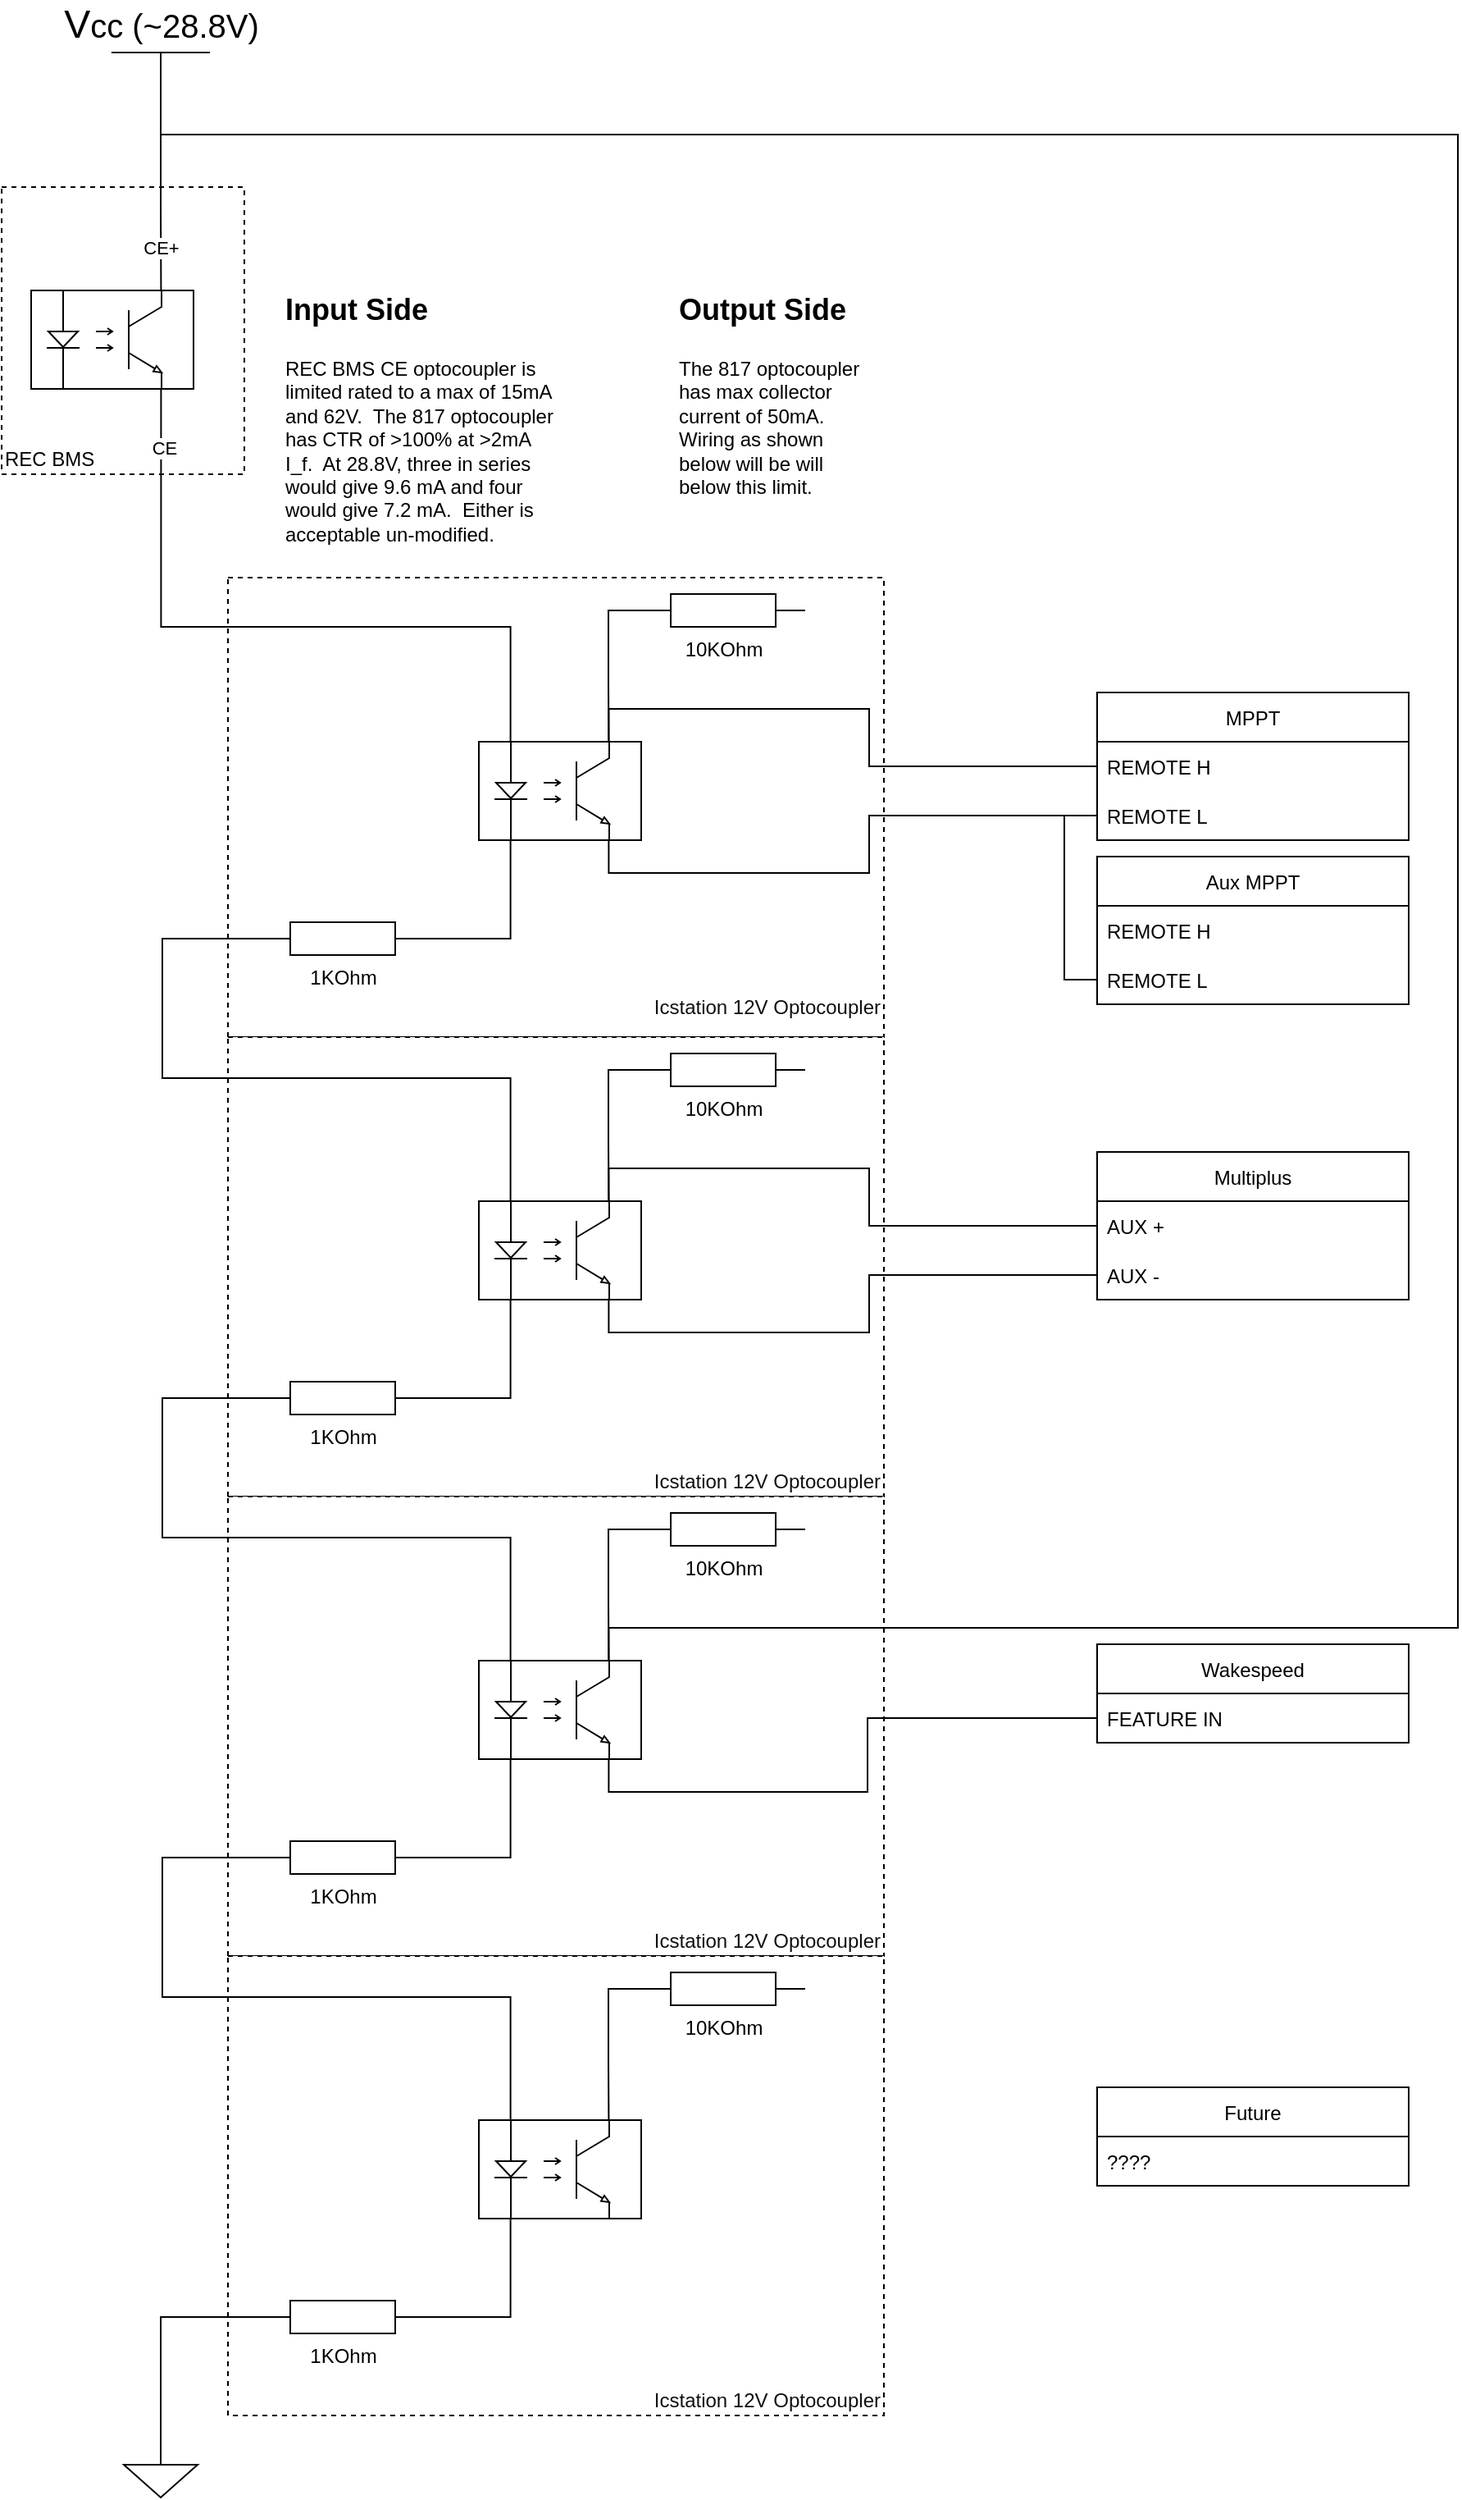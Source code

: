 <mxfile pages="2">
    <diagram name="Page-1" id="7e0a89b8-554c-2b80-1dc8-d5c74ca68de4">
        <mxGraphModel dx="511" dy="594" grid="1" gridSize="10" guides="1" tooltips="1" connect="1" arrows="1" fold="1" page="1" pageScale="1" pageWidth="1100" pageHeight="850" background="none" math="0" shadow="0">
            <root>
                <mxCell id="0"/>
                <mxCell id="1" parent="0"/>
                <mxCell id="BsbLC-XJVURWqmNlItD3-97" value="REC BMS" style="rounded=0;whiteSpace=wrap;html=1;dashed=1;align=left;verticalAlign=bottom;" parent="1" vertex="1">
                    <mxGeometry x="32" y="202" width="148" height="175" as="geometry"/>
                </mxCell>
                <mxCell id="BsbLC-XJVURWqmNlItD3-62" value="" style="group" parent="1" vertex="1" connectable="0">
                    <mxGeometry x="170" y="440" width="400" height="280" as="geometry"/>
                </mxCell>
                <mxCell id="BsbLC-XJVURWqmNlItD3-60" value="&lt;p style=&quot;box-sizing: border-box ; padding: 0px ; margin: 0px ; font-weight: 400 ; color: rgb(15 , 17 , 17) ; font-family: &amp;#34;amazon ember&amp;#34; , &amp;#34;arial&amp;#34; , sans-serif ; background-color: rgb(255 , 255 , 255) ; line-height: 32px&quot;&gt;&lt;span id=&quot;productTitle&quot; class=&quot;a-size-large product-title-word-break&quot; style=&quot;box-sizing: border-box ; word-break: break-word ; line-height: 32px&quot;&gt;&lt;font style=&quot;font-size: 12px&quot;&gt;Icstation 12V Optocoupler&lt;/font&gt;&lt;/span&gt;&lt;/p&gt;" style="rounded=0;whiteSpace=wrap;html=1;dashed=1;align=right;verticalAlign=bottom;" parent="BsbLC-XJVURWqmNlItD3-62" vertex="1">
                    <mxGeometry width="400" height="280" as="geometry"/>
                </mxCell>
                <mxCell id="BsbLC-XJVURWqmNlItD3-2" value="" style="verticalLabelPosition=bottom;shadow=0;dashed=0;align=center;html=1;verticalAlign=top;shape=mxgraph.electrical.opto_electronics.opto-coupler;" parent="BsbLC-XJVURWqmNlItD3-62" vertex="1">
                    <mxGeometry x="153" y="100" width="99" height="60" as="geometry"/>
                </mxCell>
                <mxCell id="BsbLC-XJVURWqmNlItD3-15" value="1KOhm" style="pointerEvents=1;verticalLabelPosition=bottom;shadow=0;dashed=0;align=center;html=1;verticalAlign=top;shape=mxgraph.electrical.resistors.resistor_1;rotation=0;" parent="BsbLC-XJVURWqmNlItD3-62" vertex="1">
                    <mxGeometry x="20" y="210" width="100" height="20" as="geometry"/>
                </mxCell>
                <mxCell id="BsbLC-XJVURWqmNlItD3-33" style="edgeStyle=orthogonalEdgeStyle;rounded=0;orthogonalLoop=1;jettySize=auto;html=1;exitX=0.195;exitY=1;exitDx=0;exitDy=0;exitPerimeter=0;entryX=1;entryY=0.5;entryDx=0;entryDy=0;entryPerimeter=0;endArrow=none;endFill=0;" parent="BsbLC-XJVURWqmNlItD3-62" source="BsbLC-XJVURWqmNlItD3-2" target="BsbLC-XJVURWqmNlItD3-15" edge="1">
                    <mxGeometry relative="1" as="geometry"/>
                </mxCell>
                <mxCell id="BsbLC-XJVURWqmNlItD3-58" style="edgeStyle=orthogonalEdgeStyle;rounded=0;orthogonalLoop=1;jettySize=auto;html=1;exitX=0;exitY=0.5;exitDx=0;exitDy=0;exitPerimeter=0;entryX=0.8;entryY=0;entryDx=0;entryDy=0;entryPerimeter=0;endArrow=none;endFill=0;" parent="BsbLC-XJVURWqmNlItD3-62" source="BsbLC-XJVURWqmNlItD3-57" target="BsbLC-XJVURWqmNlItD3-2" edge="1">
                    <mxGeometry relative="1" as="geometry"/>
                </mxCell>
                <mxCell id="BsbLC-XJVURWqmNlItD3-57" value="10KOhm" style="pointerEvents=1;verticalLabelPosition=bottom;shadow=0;dashed=0;align=center;html=1;verticalAlign=top;shape=mxgraph.electrical.resistors.resistor_1;rotation=0;" parent="BsbLC-XJVURWqmNlItD3-62" vertex="1">
                    <mxGeometry x="252" y="10" width="100" height="20" as="geometry"/>
                </mxCell>
                <mxCell id="BsbLC-XJVURWqmNlItD3-1" value="" style="verticalLabelPosition=bottom;shadow=0;dashed=0;align=center;html=1;verticalAlign=top;shape=mxgraph.electrical.opto_electronics.opto-coupler;" parent="1" vertex="1">
                    <mxGeometry x="50" y="265" width="99" height="60" as="geometry"/>
                </mxCell>
                <mxCell id="BsbLC-XJVURWqmNlItD3-28" style="edgeStyle=orthogonalEdgeStyle;rounded=0;orthogonalLoop=1;jettySize=auto;html=1;exitX=0.8;exitY=1;exitDx=0;exitDy=0;exitPerimeter=0;entryX=0.195;entryY=0;entryDx=0;entryDy=0;entryPerimeter=0;endArrow=none;endFill=0;" parent="1" source="BsbLC-XJVURWqmNlItD3-1" target="BsbLC-XJVURWqmNlItD3-2" edge="1">
                    <mxGeometry relative="1" as="geometry">
                        <Array as="points">
                            <mxPoint x="129" y="470"/>
                            <mxPoint x="342" y="470"/>
                        </Array>
                    </mxGeometry>
                </mxCell>
                <mxCell id="BsbLC-XJVURWqmNlItD3-89" value="CE" style="edgeLabel;html=1;align=center;verticalAlign=middle;resizable=0;points=[];" parent="BsbLC-XJVURWqmNlItD3-28" vertex="1" connectable="0">
                    <mxGeometry x="-0.833" y="2" relative="1" as="geometry">
                        <mxPoint as="offset"/>
                    </mxGeometry>
                </mxCell>
                <mxCell id="BsbLC-XJVURWqmNlItD3-47" style="edgeStyle=orthogonalEdgeStyle;rounded=0;orthogonalLoop=1;jettySize=auto;html=1;exitX=0.8;exitY=1;exitDx=0;exitDy=0;exitPerimeter=0;entryX=0;entryY=0.5;entryDx=0;entryDy=0;endArrow=none;endFill=0;" parent="1" source="BsbLC-XJVURWqmNlItD3-2" target="BsbLC-XJVURWqmNlItD3-8" edge="1">
                    <mxGeometry relative="1" as="geometry"/>
                </mxCell>
                <mxCell id="BsbLC-XJVURWqmNlItD3-6" value="MPPT" style="swimlane;fontStyle=0;childLayout=stackLayout;horizontal=1;startSize=30;horizontalStack=0;resizeParent=1;resizeParentMax=0;resizeLast=0;collapsible=1;marginBottom=0;" parent="1" vertex="1">
                    <mxGeometry x="700" y="510" width="190" height="90" as="geometry">
                        <mxRectangle x="580" y="260" width="50" height="30" as="alternateBounds"/>
                    </mxGeometry>
                </mxCell>
                <mxCell id="BsbLC-XJVURWqmNlItD3-7" value="REMOTE H" style="text;strokeColor=none;fillColor=none;align=left;verticalAlign=middle;spacingLeft=4;spacingRight=4;overflow=hidden;points=[[0,0.5],[1,0.5]];portConstraint=eastwest;rotatable=0;" parent="BsbLC-XJVURWqmNlItD3-6" vertex="1">
                    <mxGeometry y="30" width="190" height="30" as="geometry"/>
                </mxCell>
                <mxCell id="BsbLC-XJVURWqmNlItD3-8" value="REMOTE L" style="text;strokeColor=none;fillColor=none;align=left;verticalAlign=middle;spacingLeft=4;spacingRight=4;overflow=hidden;points=[[0,0.5],[1,0.5]];portConstraint=eastwest;rotatable=0;" parent="BsbLC-XJVURWqmNlItD3-6" vertex="1">
                    <mxGeometry y="60" width="190" height="30" as="geometry"/>
                </mxCell>
                <mxCell id="BsbLC-XJVURWqmNlItD3-56" style="edgeStyle=orthogonalEdgeStyle;rounded=0;orthogonalLoop=1;jettySize=auto;html=1;exitX=0.5;exitY=0;exitDx=0;exitDy=0;exitPerimeter=0;entryX=0.8;entryY=0;entryDx=0;entryDy=0;entryPerimeter=0;endArrow=none;endFill=0;" parent="1" source="BsbLC-XJVURWqmNlItD3-12" target="BsbLC-XJVURWqmNlItD3-1" edge="1">
                    <mxGeometry relative="1" as="geometry"/>
                </mxCell>
                <mxCell id="BsbLC-XJVURWqmNlItD3-88" value="CE+" style="edgeLabel;html=1;align=center;verticalAlign=middle;resizable=0;points=[];" parent="BsbLC-XJVURWqmNlItD3-56" vertex="1" connectable="0">
                    <mxGeometry x="0.494" relative="1" as="geometry">
                        <mxPoint as="offset"/>
                    </mxGeometry>
                </mxCell>
                <mxCell id="BsbLC-XJVURWqmNlItD3-12" value="V&lt;span style=&quot;font-size: 20px&quot;&gt;cc (~28.8V)&lt;/span&gt;" style="verticalLabelPosition=top;verticalAlign=bottom;shape=mxgraph.electrical.signal_sources.vdd;shadow=0;dashed=0;align=center;strokeWidth=1;fontSize=24;html=1;flipV=1;" parent="1" vertex="1">
                    <mxGeometry x="99" y="120" width="60" height="40" as="geometry"/>
                </mxCell>
                <mxCell id="BsbLC-XJVURWqmNlItD3-46" style="edgeStyle=orthogonalEdgeStyle;rounded=0;orthogonalLoop=1;jettySize=auto;html=1;exitX=0;exitY=0.5;exitDx=0;exitDy=0;entryX=0.8;entryY=0;entryDx=0;entryDy=0;entryPerimeter=0;endArrow=none;endFill=0;" parent="1" source="BsbLC-XJVURWqmNlItD3-7" target="BsbLC-XJVURWqmNlItD3-2" edge="1">
                    <mxGeometry relative="1" as="geometry"/>
                </mxCell>
                <mxCell id="BsbLC-XJVURWqmNlItD3-48" value="Multiplus" style="swimlane;fontStyle=0;childLayout=stackLayout;horizontal=1;startSize=30;horizontalStack=0;resizeParent=1;resizeParentMax=0;resizeLast=0;collapsible=1;marginBottom=0;" parent="1" vertex="1">
                    <mxGeometry x="700" y="790" width="190" height="90" as="geometry">
                        <mxRectangle x="580" y="260" width="50" height="30" as="alternateBounds"/>
                    </mxGeometry>
                </mxCell>
                <mxCell id="BsbLC-XJVURWqmNlItD3-49" value="AUX +" style="text;strokeColor=none;fillColor=none;align=left;verticalAlign=middle;spacingLeft=4;spacingRight=4;overflow=hidden;points=[[0,0.5],[1,0.5]];portConstraint=eastwest;rotatable=0;" parent="BsbLC-XJVURWqmNlItD3-48" vertex="1">
                    <mxGeometry y="30" width="190" height="30" as="geometry"/>
                </mxCell>
                <mxCell id="BsbLC-XJVURWqmNlItD3-50" value="AUX -" style="text;strokeColor=none;fillColor=none;align=left;verticalAlign=middle;spacingLeft=4;spacingRight=4;overflow=hidden;points=[[0,0.5],[1,0.5]];portConstraint=eastwest;rotatable=0;" parent="BsbLC-XJVURWqmNlItD3-48" vertex="1">
                    <mxGeometry y="60" width="190" height="30" as="geometry"/>
                </mxCell>
                <mxCell id="BsbLC-XJVURWqmNlItD3-53" value="Wakespeed" style="swimlane;fontStyle=0;childLayout=stackLayout;horizontal=1;startSize=30;horizontalStack=0;resizeParent=1;resizeParentMax=0;resizeLast=0;collapsible=1;marginBottom=0;" parent="1" vertex="1">
                    <mxGeometry x="700" y="1090" width="190" height="60" as="geometry">
                        <mxRectangle x="580" y="260" width="50" height="30" as="alternateBounds"/>
                    </mxGeometry>
                </mxCell>
                <mxCell id="BsbLC-XJVURWqmNlItD3-54" value="FEATURE IN" style="text;strokeColor=none;fillColor=none;align=left;verticalAlign=middle;spacingLeft=4;spacingRight=4;overflow=hidden;points=[[0,0.5],[1,0.5]];portConstraint=eastwest;rotatable=0;" parent="BsbLC-XJVURWqmNlItD3-53" vertex="1">
                    <mxGeometry y="30" width="190" height="30" as="geometry"/>
                </mxCell>
                <mxCell id="BsbLC-XJVURWqmNlItD3-63" value="" style="group" parent="1" vertex="1" connectable="0">
                    <mxGeometry x="170" y="720" width="400" height="280" as="geometry"/>
                </mxCell>
                <mxCell id="BsbLC-XJVURWqmNlItD3-64" value="&lt;span style=&quot;color: rgb(15 , 17 , 17) ; font-family: &amp;#34;amazon ember&amp;#34; , &amp;#34;arial&amp;#34; , sans-serif ; background-color: rgb(255 , 255 , 255)&quot;&gt;Icstation 12V Optocoupler&lt;/span&gt;" style="rounded=0;whiteSpace=wrap;html=1;dashed=1;align=right;verticalAlign=bottom;" parent="BsbLC-XJVURWqmNlItD3-63" vertex="1">
                    <mxGeometry width="400" height="280" as="geometry"/>
                </mxCell>
                <mxCell id="BsbLC-XJVURWqmNlItD3-65" value="" style="verticalLabelPosition=bottom;shadow=0;dashed=0;align=center;html=1;verticalAlign=top;shape=mxgraph.electrical.opto_electronics.opto-coupler;" parent="BsbLC-XJVURWqmNlItD3-63" vertex="1">
                    <mxGeometry x="153" y="100" width="99" height="60" as="geometry"/>
                </mxCell>
                <mxCell id="BsbLC-XJVURWqmNlItD3-66" value="1KOhm" style="pointerEvents=1;verticalLabelPosition=bottom;shadow=0;dashed=0;align=center;html=1;verticalAlign=top;shape=mxgraph.electrical.resistors.resistor_1;rotation=0;" parent="BsbLC-XJVURWqmNlItD3-63" vertex="1">
                    <mxGeometry x="20" y="210" width="100" height="20" as="geometry"/>
                </mxCell>
                <mxCell id="BsbLC-XJVURWqmNlItD3-67" style="edgeStyle=orthogonalEdgeStyle;rounded=0;orthogonalLoop=1;jettySize=auto;html=1;exitX=0.195;exitY=1;exitDx=0;exitDy=0;exitPerimeter=0;entryX=1;entryY=0.5;entryDx=0;entryDy=0;entryPerimeter=0;endArrow=none;endFill=0;" parent="BsbLC-XJVURWqmNlItD3-63" source="BsbLC-XJVURWqmNlItD3-65" target="BsbLC-XJVURWqmNlItD3-66" edge="1">
                    <mxGeometry relative="1" as="geometry"/>
                </mxCell>
                <mxCell id="BsbLC-XJVURWqmNlItD3-68" style="edgeStyle=orthogonalEdgeStyle;rounded=0;orthogonalLoop=1;jettySize=auto;html=1;exitX=0;exitY=0.5;exitDx=0;exitDy=0;exitPerimeter=0;entryX=0.8;entryY=0;entryDx=0;entryDy=0;entryPerimeter=0;endArrow=none;endFill=0;" parent="BsbLC-XJVURWqmNlItD3-63" source="BsbLC-XJVURWqmNlItD3-69" target="BsbLC-XJVURWqmNlItD3-65" edge="1">
                    <mxGeometry relative="1" as="geometry"/>
                </mxCell>
                <mxCell id="BsbLC-XJVURWqmNlItD3-69" value="10KOhm" style="pointerEvents=1;verticalLabelPosition=bottom;shadow=0;dashed=0;align=center;html=1;verticalAlign=top;shape=mxgraph.electrical.resistors.resistor_1;rotation=0;" parent="BsbLC-XJVURWqmNlItD3-63" vertex="1">
                    <mxGeometry x="252" y="10" width="100" height="20" as="geometry"/>
                </mxCell>
                <mxCell id="BsbLC-XJVURWqmNlItD3-70" value="" style="group" parent="1" vertex="1" connectable="0">
                    <mxGeometry x="170" y="1000" width="400" height="280" as="geometry"/>
                </mxCell>
                <mxCell id="BsbLC-XJVURWqmNlItD3-71" value="&lt;span style=&quot;color: rgb(15 , 17 , 17) ; font-family: &amp;#34;amazon ember&amp;#34; , &amp;#34;arial&amp;#34; , sans-serif ; background-color: rgb(255 , 255 , 255)&quot;&gt;Icstation 12V Optocoupler&lt;/span&gt;" style="rounded=0;whiteSpace=wrap;html=1;dashed=1;align=right;verticalAlign=bottom;" parent="BsbLC-XJVURWqmNlItD3-70" vertex="1">
                    <mxGeometry width="400" height="280" as="geometry"/>
                </mxCell>
                <mxCell id="BsbLC-XJVURWqmNlItD3-72" value="" style="verticalLabelPosition=bottom;shadow=0;dashed=0;align=center;html=1;verticalAlign=top;shape=mxgraph.electrical.opto_electronics.opto-coupler;" parent="BsbLC-XJVURWqmNlItD3-70" vertex="1">
                    <mxGeometry x="153" y="100" width="99" height="60" as="geometry"/>
                </mxCell>
                <mxCell id="BsbLC-XJVURWqmNlItD3-73" value="1KOhm" style="pointerEvents=1;verticalLabelPosition=bottom;shadow=0;dashed=0;align=center;html=1;verticalAlign=top;shape=mxgraph.electrical.resistors.resistor_1;rotation=0;" parent="BsbLC-XJVURWqmNlItD3-70" vertex="1">
                    <mxGeometry x="20" y="210" width="100" height="20" as="geometry"/>
                </mxCell>
                <mxCell id="BsbLC-XJVURWqmNlItD3-74" style="edgeStyle=orthogonalEdgeStyle;rounded=0;orthogonalLoop=1;jettySize=auto;html=1;exitX=0.195;exitY=1;exitDx=0;exitDy=0;exitPerimeter=0;entryX=1;entryY=0.5;entryDx=0;entryDy=0;entryPerimeter=0;endArrow=none;endFill=0;" parent="BsbLC-XJVURWqmNlItD3-70" source="BsbLC-XJVURWqmNlItD3-72" target="BsbLC-XJVURWqmNlItD3-73" edge="1">
                    <mxGeometry relative="1" as="geometry"/>
                </mxCell>
                <mxCell id="BsbLC-XJVURWqmNlItD3-75" style="edgeStyle=orthogonalEdgeStyle;rounded=0;orthogonalLoop=1;jettySize=auto;html=1;exitX=0;exitY=0.5;exitDx=0;exitDy=0;exitPerimeter=0;entryX=0.8;entryY=0;entryDx=0;entryDy=0;entryPerimeter=0;endArrow=none;endFill=0;" parent="BsbLC-XJVURWqmNlItD3-70" source="BsbLC-XJVURWqmNlItD3-76" target="BsbLC-XJVURWqmNlItD3-72" edge="1">
                    <mxGeometry relative="1" as="geometry"/>
                </mxCell>
                <mxCell id="BsbLC-XJVURWqmNlItD3-76" value="10KOhm" style="pointerEvents=1;verticalLabelPosition=bottom;shadow=0;dashed=0;align=center;html=1;verticalAlign=top;shape=mxgraph.electrical.resistors.resistor_1;rotation=0;" parent="BsbLC-XJVURWqmNlItD3-70" vertex="1">
                    <mxGeometry x="252" y="10" width="100" height="20" as="geometry"/>
                </mxCell>
                <mxCell id="BsbLC-XJVURWqmNlItD3-78" style="edgeStyle=orthogonalEdgeStyle;rounded=0;orthogonalLoop=1;jettySize=auto;html=1;exitX=0;exitY=0.5;exitDx=0;exitDy=0;exitPerimeter=0;entryX=0.195;entryY=0;entryDx=0;entryDy=0;entryPerimeter=0;endArrow=none;endFill=0;" parent="1" source="BsbLC-XJVURWqmNlItD3-15" target="BsbLC-XJVURWqmNlItD3-65" edge="1">
                    <mxGeometry relative="1" as="geometry">
                        <Array as="points">
                            <mxPoint x="130" y="660"/>
                            <mxPoint x="130" y="745"/>
                            <mxPoint x="342" y="745"/>
                        </Array>
                    </mxGeometry>
                </mxCell>
                <mxCell id="BsbLC-XJVURWqmNlItD3-79" style="edgeStyle=orthogonalEdgeStyle;rounded=0;orthogonalLoop=1;jettySize=auto;html=1;exitX=0;exitY=0.5;exitDx=0;exitDy=0;exitPerimeter=0;entryX=0.195;entryY=0;entryDx=0;entryDy=0;entryPerimeter=0;endArrow=none;endFill=0;" parent="1" source="BsbLC-XJVURWqmNlItD3-66" target="BsbLC-XJVURWqmNlItD3-72" edge="1">
                    <mxGeometry relative="1" as="geometry">
                        <Array as="points">
                            <mxPoint x="130" y="940"/>
                            <mxPoint x="130" y="1025"/>
                            <mxPoint x="342" y="1025"/>
                        </Array>
                    </mxGeometry>
                </mxCell>
                <mxCell id="BsbLC-XJVURWqmNlItD3-80" style="edgeStyle=orthogonalEdgeStyle;rounded=0;orthogonalLoop=1;jettySize=auto;html=1;exitX=0.8;exitY=0;exitDx=0;exitDy=0;exitPerimeter=0;entryX=0;entryY=0.5;entryDx=0;entryDy=0;endArrow=none;endFill=0;" parent="1" source="BsbLC-XJVURWqmNlItD3-65" target="BsbLC-XJVURWqmNlItD3-49" edge="1">
                    <mxGeometry relative="1" as="geometry"/>
                </mxCell>
                <mxCell id="BsbLC-XJVURWqmNlItD3-81" style="edgeStyle=orthogonalEdgeStyle;rounded=0;orthogonalLoop=1;jettySize=auto;html=1;exitX=0.8;exitY=1;exitDx=0;exitDy=0;exitPerimeter=0;entryX=0;entryY=0.5;entryDx=0;entryDy=0;endArrow=none;endFill=0;" parent="1" source="BsbLC-XJVURWqmNlItD3-65" target="BsbLC-XJVURWqmNlItD3-50" edge="1">
                    <mxGeometry relative="1" as="geometry"/>
                </mxCell>
                <mxCell id="BsbLC-XJVURWqmNlItD3-83" value="" style="pointerEvents=1;verticalLabelPosition=bottom;shadow=0;dashed=0;align=center;html=1;verticalAlign=top;shape=mxgraph.electrical.signal_sources.signal_ground;" parent="1" vertex="1">
                    <mxGeometry x="106.5" y="1580" width="45" height="30" as="geometry"/>
                </mxCell>
                <mxCell id="BsbLC-XJVURWqmNlItD3-86" style="edgeStyle=orthogonalEdgeStyle;rounded=0;orthogonalLoop=1;jettySize=auto;html=1;exitX=0.8;exitY=0;exitDx=0;exitDy=0;exitPerimeter=0;endArrow=none;endFill=0;" parent="1" source="BsbLC-XJVURWqmNlItD3-72" edge="1">
                    <mxGeometry relative="1" as="geometry">
                        <mxPoint x="540" y="1080" as="targetPoint"/>
                        <Array as="points">
                            <mxPoint x="402" y="1080"/>
                            <mxPoint x="540" y="1080"/>
                        </Array>
                    </mxGeometry>
                </mxCell>
                <mxCell id="BsbLC-XJVURWqmNlItD3-87" style="edgeStyle=orthogonalEdgeStyle;rounded=0;orthogonalLoop=1;jettySize=auto;html=1;entryX=0.5;entryY=0;entryDx=0;entryDy=0;entryPerimeter=0;endArrow=none;endFill=0;" parent="1" target="BsbLC-XJVURWqmNlItD3-12" edge="1">
                    <mxGeometry relative="1" as="geometry">
                        <Array as="points">
                            <mxPoint x="920" y="1080"/>
                            <mxPoint x="920" y="170"/>
                            <mxPoint x="129" y="170"/>
                        </Array>
                        <mxPoint x="540" y="1080" as="sourcePoint"/>
                    </mxGeometry>
                </mxCell>
                <mxCell id="BsbLC-XJVURWqmNlItD3-100" value="Aux MPPT" style="swimlane;fontStyle=0;childLayout=stackLayout;horizontal=1;startSize=30;horizontalStack=0;resizeParent=1;resizeParentMax=0;resizeLast=0;collapsible=1;marginBottom=0;" parent="1" vertex="1">
                    <mxGeometry x="700" y="610" width="190" height="90" as="geometry">
                        <mxRectangle x="580" y="260" width="50" height="30" as="alternateBounds"/>
                    </mxGeometry>
                </mxCell>
                <mxCell id="BsbLC-XJVURWqmNlItD3-101" value="REMOTE H" style="text;strokeColor=none;fillColor=none;align=left;verticalAlign=middle;spacingLeft=4;spacingRight=4;overflow=hidden;points=[[0,0.5],[1,0.5]];portConstraint=eastwest;rotatable=0;" parent="BsbLC-XJVURWqmNlItD3-100" vertex="1">
                    <mxGeometry y="30" width="190" height="30" as="geometry"/>
                </mxCell>
                <mxCell id="BsbLC-XJVURWqmNlItD3-102" value="REMOTE L" style="text;strokeColor=none;fillColor=none;align=left;verticalAlign=middle;spacingLeft=4;spacingRight=4;overflow=hidden;points=[[0,0.5],[1,0.5]];portConstraint=eastwest;rotatable=0;" parent="BsbLC-XJVURWqmNlItD3-100" vertex="1">
                    <mxGeometry y="60" width="190" height="30" as="geometry"/>
                </mxCell>
                <mxCell id="BsbLC-XJVURWqmNlItD3-103" style="edgeStyle=orthogonalEdgeStyle;rounded=0;orthogonalLoop=1;jettySize=auto;html=1;exitX=0;exitY=0.5;exitDx=0;exitDy=0;entryX=0;entryY=0.5;entryDx=0;entryDy=0;fontSize=12;endArrow=none;endFill=0;" parent="1" source="BsbLC-XJVURWqmNlItD3-8" target="BsbLC-XJVURWqmNlItD3-102" edge="1">
                    <mxGeometry relative="1" as="geometry"/>
                </mxCell>
                <mxCell id="BsbLC-XJVURWqmNlItD3-104" value="" style="group" parent="1" vertex="1" connectable="0">
                    <mxGeometry x="170" y="1280" width="400" height="280" as="geometry"/>
                </mxCell>
                <mxCell id="BsbLC-XJVURWqmNlItD3-105" value="&lt;span style=&quot;color: rgb(15 , 17 , 17) ; font-family: &amp;#34;amazon ember&amp;#34; , &amp;#34;arial&amp;#34; , sans-serif ; background-color: rgb(255 , 255 , 255)&quot;&gt;Icstation 12V Optocoupler&lt;/span&gt;" style="rounded=0;whiteSpace=wrap;html=1;dashed=1;align=right;verticalAlign=bottom;" parent="BsbLC-XJVURWqmNlItD3-104" vertex="1">
                    <mxGeometry width="400" height="280" as="geometry"/>
                </mxCell>
                <mxCell id="BsbLC-XJVURWqmNlItD3-106" value="" style="verticalLabelPosition=bottom;shadow=0;dashed=0;align=center;html=1;verticalAlign=top;shape=mxgraph.electrical.opto_electronics.opto-coupler;" parent="BsbLC-XJVURWqmNlItD3-104" vertex="1">
                    <mxGeometry x="153" y="100" width="99" height="60" as="geometry"/>
                </mxCell>
                <mxCell id="BsbLC-XJVURWqmNlItD3-107" value="1KOhm" style="pointerEvents=1;verticalLabelPosition=bottom;shadow=0;dashed=0;align=center;html=1;verticalAlign=top;shape=mxgraph.electrical.resistors.resistor_1;rotation=0;" parent="BsbLC-XJVURWqmNlItD3-104" vertex="1">
                    <mxGeometry x="20" y="210" width="100" height="20" as="geometry"/>
                </mxCell>
                <mxCell id="BsbLC-XJVURWqmNlItD3-108" style="edgeStyle=orthogonalEdgeStyle;rounded=0;orthogonalLoop=1;jettySize=auto;html=1;exitX=0.195;exitY=1;exitDx=0;exitDy=0;exitPerimeter=0;entryX=1;entryY=0.5;entryDx=0;entryDy=0;entryPerimeter=0;endArrow=none;endFill=0;" parent="BsbLC-XJVURWqmNlItD3-104" source="BsbLC-XJVURWqmNlItD3-106" target="BsbLC-XJVURWqmNlItD3-107" edge="1">
                    <mxGeometry relative="1" as="geometry"/>
                </mxCell>
                <mxCell id="BsbLC-XJVURWqmNlItD3-109" style="edgeStyle=orthogonalEdgeStyle;rounded=0;orthogonalLoop=1;jettySize=auto;html=1;exitX=0;exitY=0.5;exitDx=0;exitDy=0;exitPerimeter=0;entryX=0.8;entryY=0;entryDx=0;entryDy=0;entryPerimeter=0;endArrow=none;endFill=0;" parent="BsbLC-XJVURWqmNlItD3-104" source="BsbLC-XJVURWqmNlItD3-110" target="BsbLC-XJVURWqmNlItD3-106" edge="1">
                    <mxGeometry relative="1" as="geometry"/>
                </mxCell>
                <mxCell id="BsbLC-XJVURWqmNlItD3-110" value="10KOhm" style="pointerEvents=1;verticalLabelPosition=bottom;shadow=0;dashed=0;align=center;html=1;verticalAlign=top;shape=mxgraph.electrical.resistors.resistor_1;rotation=0;" parent="BsbLC-XJVURWqmNlItD3-104" vertex="1">
                    <mxGeometry x="252" y="10" width="100" height="20" as="geometry"/>
                </mxCell>
                <mxCell id="BsbLC-XJVURWqmNlItD3-111" value="Future" style="swimlane;fontStyle=0;childLayout=stackLayout;horizontal=1;startSize=30;horizontalStack=0;resizeParent=1;resizeParentMax=0;resizeLast=0;collapsible=1;marginBottom=0;" parent="1" vertex="1">
                    <mxGeometry x="700" y="1360" width="190" height="60" as="geometry">
                        <mxRectangle x="580" y="260" width="50" height="30" as="alternateBounds"/>
                    </mxGeometry>
                </mxCell>
                <mxCell id="BsbLC-XJVURWqmNlItD3-112" value="????" style="text;strokeColor=none;fillColor=none;align=left;verticalAlign=middle;spacingLeft=4;spacingRight=4;overflow=hidden;points=[[0,0.5],[1,0.5]];portConstraint=eastwest;rotatable=0;" parent="BsbLC-XJVURWqmNlItD3-111" vertex="1">
                    <mxGeometry y="30" width="190" height="30" as="geometry"/>
                </mxCell>
                <mxCell id="BsbLC-XJVURWqmNlItD3-113" style="edgeStyle=orthogonalEdgeStyle;rounded=0;orthogonalLoop=1;jettySize=auto;html=1;exitX=0;exitY=0.5;exitDx=0;exitDy=0;exitPerimeter=0;entryX=0.5;entryY=0;entryDx=0;entryDy=0;entryPerimeter=0;fontSize=12;endArrow=none;endFill=0;" parent="1" source="BsbLC-XJVURWqmNlItD3-107" target="BsbLC-XJVURWqmNlItD3-83" edge="1">
                    <mxGeometry relative="1" as="geometry"/>
                </mxCell>
                <mxCell id="2WT2x-48ixgIDj2uTJeF-1" value="&lt;h1&gt;&lt;font style=&quot;font-size: 18px&quot;&gt;Input Side&lt;/font&gt;&lt;/h1&gt;&lt;p&gt;REC BMS CE optocoupler is limited rated to a max of 15mA and 62V.&amp;nbsp; The 817 optocoupler has CTR of &amp;gt;100% at &amp;gt;2mA I_f.&amp;nbsp; At 28.8V, three in series would give 9.6 mA and four would give 7.2 mA.&amp;nbsp; Either is acceptable un-modified.&lt;/p&gt;" style="text;html=1;strokeColor=none;fillColor=none;spacing=5;spacingTop=-20;whiteSpace=wrap;overflow=hidden;rounded=0;" parent="1" vertex="1">
                    <mxGeometry x="200" y="255" width="180" height="165" as="geometry"/>
                </mxCell>
                <mxCell id="BsbLC-XJVURWqmNlItD3-84" style="edgeStyle=orthogonalEdgeStyle;rounded=0;orthogonalLoop=1;jettySize=auto;html=1;exitX=0.195;exitY=0;exitDx=0;exitDy=0;exitPerimeter=0;entryX=0;entryY=0.5;entryDx=0;entryDy=0;entryPerimeter=0;endArrow=none;endFill=0;" parent="1" source="BsbLC-XJVURWqmNlItD3-106" target="BsbLC-XJVURWqmNlItD3-73" edge="1">
                    <mxGeometry relative="1" as="geometry">
                        <Array as="points">
                            <mxPoint x="342" y="1305"/>
                            <mxPoint x="130" y="1305"/>
                            <mxPoint x="130" y="1220"/>
                        </Array>
                    </mxGeometry>
                </mxCell>
                <mxCell id="2WT2x-48ixgIDj2uTJeF-5" value="&lt;h1&gt;&lt;font style=&quot;font-size: 18px&quot;&gt;Output Side&lt;/font&gt;&lt;/h1&gt;&lt;p&gt;The 817 optocoupler has max collector current of 50mA. Wiring as shown below will be will below this limit.&lt;/p&gt;" style="text;html=1;strokeColor=none;fillColor=none;spacing=5;spacingTop=-20;whiteSpace=wrap;overflow=hidden;rounded=0;" parent="1" vertex="1">
                    <mxGeometry x="440" y="255" width="130" height="170" as="geometry"/>
                </mxCell>
                <mxCell id="kkuH0vFT5yjaIVFCruNA-5" value="" style="edgeStyle=orthogonalEdgeStyle;rounded=0;orthogonalLoop=1;jettySize=auto;html=1;exitX=0.8;exitY=1;exitDx=0;exitDy=0;exitPerimeter=0;entryX=0;entryY=0.5;entryDx=0;entryDy=0;endArrow=none;endFill=0;" parent="1" source="BsbLC-XJVURWqmNlItD3-72" target="BsbLC-XJVURWqmNlItD3-54" edge="1">
                    <mxGeometry relative="1" as="geometry">
                        <mxPoint x="402.2" y="1160" as="sourcePoint"/>
                        <mxPoint x="590" y="1135" as="targetPoint"/>
                        <Array as="points">
                            <mxPoint x="402" y="1180"/>
                            <mxPoint x="560" y="1180"/>
                            <mxPoint x="560" y="1135"/>
                        </Array>
                    </mxGeometry>
                </mxCell>
            </root>
        </mxGraphModel>
    </diagram>
    <diagram name="focus-wakespeed" id="K4y7OYDIa_2Qr8XIL1X6">
        <mxGraphModel dx="1332" dy="910" grid="1" gridSize="10" guides="1" tooltips="1" connect="1" arrows="1" fold="1" page="1" pageScale="1" pageWidth="1100" pageHeight="850" background="none" math="0" shadow="0">
            <root>
                <mxCell id="STBlwLwGWw4QHtBeOQfR-0"/>
                <mxCell id="STBlwLwGWw4QHtBeOQfR-1" parent="STBlwLwGWw4QHtBeOQfR-0"/>
                <mxCell id="STBlwLwGWw4QHtBeOQfR-2" value="REC BMS" style="rounded=0;whiteSpace=wrap;html=1;dashed=1;align=left;verticalAlign=bottom;strokeColor=#000000;" parent="STBlwLwGWw4QHtBeOQfR-1" vertex="1">
                    <mxGeometry x="32" y="202" width="148" height="175" as="geometry"/>
                </mxCell>
                <mxCell id="STBlwLwGWw4QHtBeOQfR-3" value="" style="group" parent="STBlwLwGWw4QHtBeOQfR-1" vertex="1" connectable="0">
                    <mxGeometry x="170" y="440" width="400" height="280" as="geometry"/>
                </mxCell>
                <mxCell id="STBlwLwGWw4QHtBeOQfR-4" value="&lt;p style=&quot;box-sizing: border-box ; padding: 0px ; margin: 0px ; font-weight: 400 ; color: rgb(15 , 17 , 17) ; font-family: &amp;#34;amazon ember&amp;#34; , &amp;#34;arial&amp;#34; , sans-serif ; background-color: rgb(255 , 255 , 255) ; line-height: 32px&quot;&gt;&lt;span id=&quot;productTitle&quot; class=&quot;a-size-large product-title-word-break&quot; style=&quot;box-sizing: border-box ; word-break: break-word ; line-height: 32px&quot;&gt;&lt;font style=&quot;font-size: 12px&quot;&gt;Icstation 12V Optocoupler (Modified Resistors)&lt;/font&gt;&lt;/span&gt;&lt;/p&gt;" style="rounded=0;whiteSpace=wrap;html=1;dashed=1;align=right;verticalAlign=bottom;" parent="STBlwLwGWw4QHtBeOQfR-3" vertex="1">
                    <mxGeometry width="400" height="280" as="geometry"/>
                </mxCell>
                <mxCell id="STBlwLwGWw4QHtBeOQfR-5" value="" style="verticalLabelPosition=bottom;shadow=0;dashed=0;align=center;html=1;verticalAlign=top;shape=mxgraph.electrical.opto_electronics.opto-coupler;" parent="STBlwLwGWw4QHtBeOQfR-3" vertex="1">
                    <mxGeometry x="153" y="100" width="99" height="60" as="geometry"/>
                </mxCell>
                <mxCell id="STBlwLwGWw4QHtBeOQfR-6" value="Rin" style="pointerEvents=1;verticalLabelPosition=bottom;shadow=0;dashed=0;align=center;html=1;verticalAlign=top;shape=mxgraph.electrical.resistors.resistor_1;rotation=0;" parent="STBlwLwGWw4QHtBeOQfR-3" vertex="1">
                    <mxGeometry x="20" y="210" width="100" height="20" as="geometry"/>
                </mxCell>
                <mxCell id="STBlwLwGWw4QHtBeOQfR-7" style="edgeStyle=orthogonalEdgeStyle;rounded=0;orthogonalLoop=1;jettySize=auto;html=1;exitX=0.195;exitY=1;exitDx=0;exitDy=0;exitPerimeter=0;entryX=1;entryY=0.5;entryDx=0;entryDy=0;entryPerimeter=0;endArrow=none;endFill=0;" parent="STBlwLwGWw4QHtBeOQfR-3" source="STBlwLwGWw4QHtBeOQfR-5" target="STBlwLwGWw4QHtBeOQfR-6" edge="1">
                    <mxGeometry relative="1" as="geometry"/>
                </mxCell>
                <mxCell id="STBlwLwGWw4QHtBeOQfR-8" style="edgeStyle=orthogonalEdgeStyle;rounded=0;orthogonalLoop=1;jettySize=auto;html=1;exitX=0;exitY=0.5;exitDx=0;exitDy=0;exitPerimeter=0;entryX=0.8;entryY=0;entryDx=0;entryDy=0;entryPerimeter=0;endArrow=none;endFill=0;" parent="STBlwLwGWw4QHtBeOQfR-3" source="STBlwLwGWw4QHtBeOQfR-9" target="STBlwLwGWw4QHtBeOQfR-5" edge="1">
                    <mxGeometry relative="1" as="geometry"/>
                </mxCell>
                <mxCell id="STBlwLwGWw4QHtBeOQfR-9" value="" style="pointerEvents=1;verticalLabelPosition=bottom;shadow=0;dashed=0;align=center;html=1;verticalAlign=top;shape=mxgraph.electrical.resistors.resistor_1;rotation=0;" parent="STBlwLwGWw4QHtBeOQfR-3" vertex="1">
                    <mxGeometry x="252" y="10" width="100" height="20" as="geometry"/>
                </mxCell>
                <mxCell id="STBlwLwGWw4QHtBeOQfR-10" value="" style="verticalLabelPosition=bottom;shadow=0;dashed=0;align=center;html=1;verticalAlign=top;shape=mxgraph.electrical.opto_electronics.opto-coupler;strokeColor=#000000;" parent="STBlwLwGWw4QHtBeOQfR-1" vertex="1">
                    <mxGeometry x="50" y="265" width="99" height="60" as="geometry"/>
                </mxCell>
                <mxCell id="STBlwLwGWw4QHtBeOQfR-11" style="edgeStyle=orthogonalEdgeStyle;rounded=0;orthogonalLoop=1;jettySize=auto;html=1;exitX=0.8;exitY=1;exitDx=0;exitDy=0;exitPerimeter=0;entryX=0.195;entryY=0;entryDx=0;entryDy=0;entryPerimeter=0;endArrow=none;endFill=0;" parent="STBlwLwGWw4QHtBeOQfR-1" source="STBlwLwGWw4QHtBeOQfR-10" target="STBlwLwGWw4QHtBeOQfR-5" edge="1">
                    <mxGeometry relative="1" as="geometry">
                        <Array as="points">
                            <mxPoint x="129" y="470"/>
                            <mxPoint x="342" y="470"/>
                        </Array>
                    </mxGeometry>
                </mxCell>
                <mxCell id="STBlwLwGWw4QHtBeOQfR-12" value="CE" style="edgeLabel;html=1;align=center;verticalAlign=middle;resizable=0;points=[];" parent="STBlwLwGWw4QHtBeOQfR-11" vertex="1" connectable="0">
                    <mxGeometry x="-0.833" y="2" relative="1" as="geometry">
                        <mxPoint as="offset"/>
                    </mxGeometry>
                </mxCell>
                <mxCell id="STBlwLwGWw4QHtBeOQfR-13" style="edgeStyle=orthogonalEdgeStyle;rounded=0;orthogonalLoop=1;jettySize=auto;html=1;exitX=0.8;exitY=1;exitDx=0;exitDy=0;exitPerimeter=0;entryX=0;entryY=0.5;entryDx=0;entryDy=0;endArrow=none;endFill=0;" parent="STBlwLwGWw4QHtBeOQfR-1" source="STBlwLwGWw4QHtBeOQfR-5" target="STBlwLwGWw4QHtBeOQfR-16" edge="1">
                    <mxGeometry relative="1" as="geometry"/>
                </mxCell>
                <mxCell id="STBlwLwGWw4QHtBeOQfR-14" value="MPPT" style="swimlane;fontStyle=0;childLayout=stackLayout;horizontal=1;startSize=30;horizontalStack=0;resizeParent=1;resizeParentMax=0;resizeLast=0;collapsible=1;marginBottom=0;" parent="STBlwLwGWw4QHtBeOQfR-1" vertex="1">
                    <mxGeometry x="630" y="510" width="190" height="90" as="geometry">
                        <mxRectangle x="580" y="260" width="50" height="30" as="alternateBounds"/>
                    </mxGeometry>
                </mxCell>
                <mxCell id="STBlwLwGWw4QHtBeOQfR-15" value="REMOTE H" style="text;strokeColor=none;fillColor=none;align=left;verticalAlign=middle;spacingLeft=4;spacingRight=4;overflow=hidden;points=[[0,0.5],[1,0.5]];portConstraint=eastwest;rotatable=0;" parent="STBlwLwGWw4QHtBeOQfR-14" vertex="1">
                    <mxGeometry y="30" width="190" height="30" as="geometry"/>
                </mxCell>
                <mxCell id="STBlwLwGWw4QHtBeOQfR-16" value="REMOTE L" style="text;strokeColor=none;fillColor=none;align=left;verticalAlign=middle;spacingLeft=4;spacingRight=4;overflow=hidden;points=[[0,0.5],[1,0.5]];portConstraint=eastwest;rotatable=0;" parent="STBlwLwGWw4QHtBeOQfR-14" vertex="1">
                    <mxGeometry y="60" width="190" height="30" as="geometry"/>
                </mxCell>
                <mxCell id="STBlwLwGWw4QHtBeOQfR-17" style="edgeStyle=orthogonalEdgeStyle;rounded=0;orthogonalLoop=1;jettySize=auto;html=1;exitX=0.5;exitY=0;exitDx=0;exitDy=0;exitPerimeter=0;entryX=0.8;entryY=0;entryDx=0;entryDy=0;entryPerimeter=0;endArrow=none;endFill=0;strokeColor=#000000;" parent="STBlwLwGWw4QHtBeOQfR-1" source="STBlwLwGWw4QHtBeOQfR-19" target="STBlwLwGWw4QHtBeOQfR-10" edge="1">
                    <mxGeometry relative="1" as="geometry"/>
                </mxCell>
                <mxCell id="STBlwLwGWw4QHtBeOQfR-18" value="CE+" style="edgeLabel;html=1;align=center;verticalAlign=middle;resizable=0;points=[];" parent="STBlwLwGWw4QHtBeOQfR-17" vertex="1" connectable="0">
                    <mxGeometry x="0.494" relative="1" as="geometry">
                        <mxPoint as="offset"/>
                    </mxGeometry>
                </mxCell>
                <mxCell id="STBlwLwGWw4QHtBeOQfR-19" value="V&lt;span style=&quot;font-size: 20px&quot;&gt;cc (~28.8V)&lt;/span&gt;" style="verticalLabelPosition=top;verticalAlign=bottom;shape=mxgraph.electrical.signal_sources.vdd;shadow=0;dashed=0;align=center;strokeWidth=1;fontSize=24;html=1;flipV=1;strokeColor=#EA6B66;" parent="STBlwLwGWw4QHtBeOQfR-1" vertex="1">
                    <mxGeometry x="99" y="120" width="60" height="40" as="geometry"/>
                </mxCell>
                <mxCell id="STBlwLwGWw4QHtBeOQfR-20" style="edgeStyle=orthogonalEdgeStyle;rounded=0;orthogonalLoop=1;jettySize=auto;html=1;exitX=0;exitY=0.5;exitDx=0;exitDy=0;entryX=0.8;entryY=0;entryDx=0;entryDy=0;entryPerimeter=0;endArrow=none;endFill=0;" parent="STBlwLwGWw4QHtBeOQfR-1" source="STBlwLwGWw4QHtBeOQfR-15" target="STBlwLwGWw4QHtBeOQfR-5" edge="1">
                    <mxGeometry relative="1" as="geometry"/>
                </mxCell>
                <mxCell id="STBlwLwGWw4QHtBeOQfR-21" value="Multiplus" style="swimlane;fontStyle=0;childLayout=stackLayout;horizontal=1;startSize=30;horizontalStack=0;resizeParent=1;resizeParentMax=0;resizeLast=0;collapsible=1;marginBottom=0;" parent="STBlwLwGWw4QHtBeOQfR-1" vertex="1">
                    <mxGeometry x="630" y="790" width="190" height="90" as="geometry">
                        <mxRectangle x="580" y="260" width="50" height="30" as="alternateBounds"/>
                    </mxGeometry>
                </mxCell>
                <mxCell id="STBlwLwGWw4QHtBeOQfR-22" value="AUX +" style="text;strokeColor=none;fillColor=none;align=left;verticalAlign=middle;spacingLeft=4;spacingRight=4;overflow=hidden;points=[[0,0.5],[1,0.5]];portConstraint=eastwest;rotatable=0;" parent="STBlwLwGWw4QHtBeOQfR-21" vertex="1">
                    <mxGeometry y="30" width="190" height="30" as="geometry"/>
                </mxCell>
                <mxCell id="STBlwLwGWw4QHtBeOQfR-23" value="AUX -" style="text;strokeColor=none;fillColor=none;align=left;verticalAlign=middle;spacingLeft=4;spacingRight=4;overflow=hidden;points=[[0,0.5],[1,0.5]];portConstraint=eastwest;rotatable=0;" parent="STBlwLwGWw4QHtBeOQfR-21" vertex="1">
                    <mxGeometry y="60" width="190" height="30" as="geometry"/>
                </mxCell>
                <mxCell id="STBlwLwGWw4QHtBeOQfR-24" value="Wakespeed" style="swimlane;fontStyle=0;childLayout=stackLayout;horizontal=1;startSize=30;horizontalStack=0;resizeParent=1;resizeParentMax=0;resizeLast=0;collapsible=1;marginBottom=0;strokeColor=#EA6B66;" parent="STBlwLwGWw4QHtBeOQfR-1" vertex="1">
                    <mxGeometry x="630" y="1090" width="190" height="60" as="geometry">
                        <mxRectangle x="580" y="260" width="50" height="30" as="alternateBounds"/>
                    </mxGeometry>
                </mxCell>
                <mxCell id="STBlwLwGWw4QHtBeOQfR-25" value="FEATURE IN" style="text;strokeColor=none;fillColor=none;align=left;verticalAlign=middle;spacingLeft=4;spacingRight=4;overflow=hidden;points=[[0,0.5],[1,0.5]];portConstraint=eastwest;rotatable=0;" parent="STBlwLwGWw4QHtBeOQfR-24" vertex="1">
                    <mxGeometry y="30" width="190" height="30" as="geometry"/>
                </mxCell>
                <mxCell id="STBlwLwGWw4QHtBeOQfR-26" value="" style="group" parent="STBlwLwGWw4QHtBeOQfR-1" vertex="1" connectable="0">
                    <mxGeometry x="170" y="720" width="400" height="280" as="geometry"/>
                </mxCell>
                <mxCell id="STBlwLwGWw4QHtBeOQfR-27" value="&lt;div style=&quot;&quot;&gt;&lt;span style=&quot;background-color: rgb(255 , 255 , 255) ; color: rgb(15 , 17 , 17) ; font-family: &amp;quot;amazon ember&amp;quot; , &amp;quot;arial&amp;quot; , sans-serif&quot;&gt;Icstation 12V Optocoupler (Modified Resistors)&lt;/span&gt;&lt;/div&gt;" style="rounded=0;whiteSpace=wrap;html=1;dashed=1;align=right;verticalAlign=bottom;" parent="STBlwLwGWw4QHtBeOQfR-26" vertex="1">
                    <mxGeometry width="400" height="280" as="geometry"/>
                </mxCell>
                <mxCell id="STBlwLwGWw4QHtBeOQfR-28" value="" style="verticalLabelPosition=bottom;shadow=0;dashed=0;align=center;html=1;verticalAlign=top;shape=mxgraph.electrical.opto_electronics.opto-coupler;" parent="STBlwLwGWw4QHtBeOQfR-26" vertex="1">
                    <mxGeometry x="153" y="100" width="99" height="60" as="geometry"/>
                </mxCell>
                <mxCell id="STBlwLwGWw4QHtBeOQfR-29" value="Rin" style="pointerEvents=1;verticalLabelPosition=bottom;shadow=0;dashed=0;align=center;html=1;verticalAlign=top;shape=mxgraph.electrical.resistors.resistor_1;rotation=0;" parent="STBlwLwGWw4QHtBeOQfR-26" vertex="1">
                    <mxGeometry x="20" y="210" width="100" height="20" as="geometry"/>
                </mxCell>
                <mxCell id="STBlwLwGWw4QHtBeOQfR-30" style="edgeStyle=orthogonalEdgeStyle;rounded=0;orthogonalLoop=1;jettySize=auto;html=1;exitX=0.195;exitY=1;exitDx=0;exitDy=0;exitPerimeter=0;entryX=1;entryY=0.5;entryDx=0;entryDy=0;entryPerimeter=0;endArrow=none;endFill=0;" parent="STBlwLwGWw4QHtBeOQfR-26" source="STBlwLwGWw4QHtBeOQfR-28" target="STBlwLwGWw4QHtBeOQfR-29" edge="1">
                    <mxGeometry relative="1" as="geometry"/>
                </mxCell>
                <mxCell id="STBlwLwGWw4QHtBeOQfR-31" style="edgeStyle=orthogonalEdgeStyle;rounded=0;orthogonalLoop=1;jettySize=auto;html=1;exitX=0;exitY=0.5;exitDx=0;exitDy=0;exitPerimeter=0;entryX=0.8;entryY=0;entryDx=0;entryDy=0;entryPerimeter=0;endArrow=none;endFill=0;" parent="STBlwLwGWw4QHtBeOQfR-26" source="STBlwLwGWw4QHtBeOQfR-32" target="STBlwLwGWw4QHtBeOQfR-28" edge="1">
                    <mxGeometry relative="1" as="geometry"/>
                </mxCell>
                <mxCell id="STBlwLwGWw4QHtBeOQfR-32" value="" style="pointerEvents=1;verticalLabelPosition=bottom;shadow=0;dashed=0;align=center;html=1;verticalAlign=top;shape=mxgraph.electrical.resistors.resistor_1;rotation=0;" parent="STBlwLwGWw4QHtBeOQfR-26" vertex="1">
                    <mxGeometry x="252" y="10" width="100" height="20" as="geometry"/>
                </mxCell>
                <mxCell id="STBlwLwGWw4QHtBeOQfR-33" value="" style="group;strokeColor=#EA6B66;fillColor=#EA6B66;" parent="STBlwLwGWw4QHtBeOQfR-1" vertex="1" connectable="0">
                    <mxGeometry x="170" y="1000" width="400" height="280" as="geometry"/>
                </mxCell>
                <mxCell id="STBlwLwGWw4QHtBeOQfR-34" value="&lt;span style=&quot;font-family: &amp;#34;amazon ember&amp;#34; , &amp;#34;arial&amp;#34; , sans-serif ; background-color: rgb(255 , 255 , 255)&quot;&gt;&lt;font color=&quot;#ea6b66&quot;&gt;Icstation 12V Optocoupler (Modified Resistors)&lt;/font&gt;&lt;/span&gt;" style="rounded=0;whiteSpace=wrap;html=1;dashed=1;align=right;verticalAlign=bottom;" parent="STBlwLwGWw4QHtBeOQfR-33" vertex="1">
                    <mxGeometry width="400" height="280" as="geometry"/>
                </mxCell>
                <mxCell id="STBlwLwGWw4QHtBeOQfR-35" value="" style="verticalLabelPosition=bottom;shadow=0;dashed=0;align=center;html=1;verticalAlign=top;shape=mxgraph.electrical.opto_electronics.opto-coupler;strokeColor=#EA6B66;" parent="STBlwLwGWw4QHtBeOQfR-33" vertex="1">
                    <mxGeometry x="153" y="100" width="99" height="60" as="geometry"/>
                </mxCell>
                <mxCell id="STBlwLwGWw4QHtBeOQfR-36" value="Rout" style="pointerEvents=1;verticalLabelPosition=bottom;shadow=0;dashed=0;align=center;html=1;verticalAlign=top;shape=mxgraph.electrical.resistors.resistor_1;rotation=0;strokeColor=#EA6B66;" parent="STBlwLwGWw4QHtBeOQfR-33" vertex="1">
                    <mxGeometry x="20" y="210" width="100" height="20" as="geometry"/>
                </mxCell>
                <mxCell id="STBlwLwGWw4QHtBeOQfR-37" style="edgeStyle=orthogonalEdgeStyle;rounded=0;orthogonalLoop=1;jettySize=auto;html=1;exitX=0.195;exitY=1;exitDx=0;exitDy=0;exitPerimeter=0;entryX=1;entryY=0.5;entryDx=0;entryDy=0;entryPerimeter=0;endArrow=none;endFill=0;strokeColor=#EA6B66;" parent="STBlwLwGWw4QHtBeOQfR-33" source="STBlwLwGWw4QHtBeOQfR-35" target="STBlwLwGWw4QHtBeOQfR-36" edge="1">
                    <mxGeometry relative="1" as="geometry"/>
                </mxCell>
                <mxCell id="STBlwLwGWw4QHtBeOQfR-38" style="edgeStyle=orthogonalEdgeStyle;rounded=0;orthogonalLoop=1;jettySize=auto;html=1;exitX=0;exitY=0.5;exitDx=0;exitDy=0;exitPerimeter=0;entryX=0.8;entryY=0;entryDx=0;entryDy=0;entryPerimeter=0;endArrow=none;endFill=0;strokeColor=#EA6B66;" parent="STBlwLwGWw4QHtBeOQfR-33" source="STBlwLwGWw4QHtBeOQfR-39" target="STBlwLwGWw4QHtBeOQfR-35" edge="1">
                    <mxGeometry relative="1" as="geometry"/>
                </mxCell>
                <mxCell id="STBlwLwGWw4QHtBeOQfR-39" value="&lt;font color=&quot;#ea6b66&quot;&gt;Rout&lt;/font&gt;" style="pointerEvents=1;verticalLabelPosition=bottom;shadow=0;dashed=0;align=center;html=1;verticalAlign=top;shape=mxgraph.electrical.resistors.resistor_1;rotation=0;strokeColor=#EA6B66;" parent="STBlwLwGWw4QHtBeOQfR-33" vertex="1">
                    <mxGeometry x="252" y="10" width="100" height="20" as="geometry"/>
                </mxCell>
                <mxCell id="STBlwLwGWw4QHtBeOQfR-40" style="edgeStyle=orthogonalEdgeStyle;rounded=0;orthogonalLoop=1;jettySize=auto;html=1;exitX=0;exitY=0.5;exitDx=0;exitDy=0;exitPerimeter=0;entryX=0.195;entryY=0;entryDx=0;entryDy=0;entryPerimeter=0;endArrow=none;endFill=0;" parent="STBlwLwGWw4QHtBeOQfR-1" source="STBlwLwGWw4QHtBeOQfR-6" target="STBlwLwGWw4QHtBeOQfR-28" edge="1">
                    <mxGeometry relative="1" as="geometry">
                        <Array as="points">
                            <mxPoint x="130" y="660"/>
                            <mxPoint x="130" y="745"/>
                            <mxPoint x="342" y="745"/>
                        </Array>
                    </mxGeometry>
                </mxCell>
                <mxCell id="STBlwLwGWw4QHtBeOQfR-41" style="edgeStyle=orthogonalEdgeStyle;rounded=0;orthogonalLoop=1;jettySize=auto;html=1;exitX=0;exitY=0.5;exitDx=0;exitDy=0;exitPerimeter=0;entryX=0.195;entryY=0;entryDx=0;entryDy=0;entryPerimeter=0;endArrow=none;endFill=0;strokeColor=#000000;" parent="STBlwLwGWw4QHtBeOQfR-1" source="STBlwLwGWw4QHtBeOQfR-29" target="STBlwLwGWw4QHtBeOQfR-35" edge="1">
                    <mxGeometry relative="1" as="geometry">
                        <Array as="points">
                            <mxPoint x="130" y="940"/>
                            <mxPoint x="130" y="1025"/>
                            <mxPoint x="342" y="1025"/>
                        </Array>
                    </mxGeometry>
                </mxCell>
                <mxCell id="STBlwLwGWw4QHtBeOQfR-42" style="edgeStyle=orthogonalEdgeStyle;rounded=0;orthogonalLoop=1;jettySize=auto;html=1;exitX=0.8;exitY=0;exitDx=0;exitDy=0;exitPerimeter=0;entryX=0;entryY=0.5;entryDx=0;entryDy=0;endArrow=none;endFill=0;" parent="STBlwLwGWw4QHtBeOQfR-1" source="STBlwLwGWw4QHtBeOQfR-28" target="STBlwLwGWw4QHtBeOQfR-22" edge="1">
                    <mxGeometry relative="1" as="geometry"/>
                </mxCell>
                <mxCell id="STBlwLwGWw4QHtBeOQfR-43" style="edgeStyle=orthogonalEdgeStyle;rounded=0;orthogonalLoop=1;jettySize=auto;html=1;exitX=0.8;exitY=1;exitDx=0;exitDy=0;exitPerimeter=0;entryX=0;entryY=0.5;entryDx=0;entryDy=0;endArrow=none;endFill=0;" parent="STBlwLwGWw4QHtBeOQfR-1" source="STBlwLwGWw4QHtBeOQfR-28" target="STBlwLwGWw4QHtBeOQfR-23" edge="1">
                    <mxGeometry relative="1" as="geometry"/>
                </mxCell>
                <mxCell id="STBlwLwGWw4QHtBeOQfR-44" style="edgeStyle=orthogonalEdgeStyle;rounded=0;orthogonalLoop=1;jettySize=auto;html=1;exitX=0.8;exitY=1;exitDx=0;exitDy=0;exitPerimeter=0;entryX=0;entryY=0.5;entryDx=0;entryDy=0;endArrow=none;endFill=0;strokeColor=#EA6B66;" parent="STBlwLwGWw4QHtBeOQfR-1" source="STBlwLwGWw4QHtBeOQfR-35" target="STBlwLwGWw4QHtBeOQfR-25" edge="1">
                    <mxGeometry relative="1" as="geometry"/>
                </mxCell>
                <mxCell id="STBlwLwGWw4QHtBeOQfR-45" value="" style="pointerEvents=1;verticalLabelPosition=bottom;shadow=0;dashed=0;align=center;html=1;verticalAlign=top;shape=mxgraph.electrical.signal_sources.signal_ground;" parent="STBlwLwGWw4QHtBeOQfR-1" vertex="1">
                    <mxGeometry x="106.5" y="1580" width="45" height="30" as="geometry"/>
                </mxCell>
                <mxCell id="STBlwLwGWw4QHtBeOQfR-46" style="edgeStyle=orthogonalEdgeStyle;rounded=0;orthogonalLoop=1;jettySize=auto;html=1;exitX=0.8;exitY=0;exitDx=0;exitDy=0;exitPerimeter=0;endArrow=none;endFill=0;strokeColor=#EA6B66;" parent="STBlwLwGWw4QHtBeOQfR-1" source="STBlwLwGWw4QHtBeOQfR-35" edge="1">
                    <mxGeometry relative="1" as="geometry">
                        <mxPoint x="540" y="1080" as="targetPoint"/>
                        <Array as="points">
                            <mxPoint x="402" y="1080"/>
                            <mxPoint x="540" y="1080"/>
                        </Array>
                    </mxGeometry>
                </mxCell>
                <mxCell id="STBlwLwGWw4QHtBeOQfR-47" style="edgeStyle=orthogonalEdgeStyle;rounded=0;orthogonalLoop=1;jettySize=auto;html=1;exitX=1;exitY=0.5;exitDx=0;exitDy=0;exitPerimeter=0;entryX=0.5;entryY=0;entryDx=0;entryDy=0;entryPerimeter=0;endArrow=none;endFill=0;strokeColor=#EA6B66;" parent="STBlwLwGWw4QHtBeOQfR-1" source="STBlwLwGWw4QHtBeOQfR-39" target="STBlwLwGWw4QHtBeOQfR-19" edge="1">
                    <mxGeometry relative="1" as="geometry">
                        <Array as="points">
                            <mxPoint x="850" y="1020"/>
                            <mxPoint x="850" y="170"/>
                            <mxPoint x="129" y="170"/>
                        </Array>
                    </mxGeometry>
                </mxCell>
                <mxCell id="STBlwLwGWw4QHtBeOQfR-48" value="Aux MPPT" style="swimlane;fontStyle=0;childLayout=stackLayout;horizontal=1;startSize=30;horizontalStack=0;resizeParent=1;resizeParentMax=0;resizeLast=0;collapsible=1;marginBottom=0;" parent="STBlwLwGWw4QHtBeOQfR-1" vertex="1">
                    <mxGeometry x="630" y="610" width="190" height="90" as="geometry">
                        <mxRectangle x="580" y="260" width="50" height="30" as="alternateBounds"/>
                    </mxGeometry>
                </mxCell>
                <mxCell id="STBlwLwGWw4QHtBeOQfR-49" value="REMOTE H" style="text;strokeColor=none;fillColor=none;align=left;verticalAlign=middle;spacingLeft=4;spacingRight=4;overflow=hidden;points=[[0,0.5],[1,0.5]];portConstraint=eastwest;rotatable=0;" parent="STBlwLwGWw4QHtBeOQfR-48" vertex="1">
                    <mxGeometry y="30" width="190" height="30" as="geometry"/>
                </mxCell>
                <mxCell id="STBlwLwGWw4QHtBeOQfR-50" value="REMOTE L" style="text;strokeColor=none;fillColor=none;align=left;verticalAlign=middle;spacingLeft=4;spacingRight=4;overflow=hidden;points=[[0,0.5],[1,0.5]];portConstraint=eastwest;rotatable=0;" parent="STBlwLwGWw4QHtBeOQfR-48" vertex="1">
                    <mxGeometry y="60" width="190" height="30" as="geometry"/>
                </mxCell>
                <mxCell id="STBlwLwGWw4QHtBeOQfR-51" style="edgeStyle=orthogonalEdgeStyle;rounded=0;orthogonalLoop=1;jettySize=auto;html=1;exitX=0;exitY=0.5;exitDx=0;exitDy=0;entryX=0;entryY=0.5;entryDx=0;entryDy=0;fontSize=12;endArrow=none;endFill=0;" parent="STBlwLwGWw4QHtBeOQfR-1" source="STBlwLwGWw4QHtBeOQfR-16" target="STBlwLwGWw4QHtBeOQfR-50" edge="1">
                    <mxGeometry relative="1" as="geometry"/>
                </mxCell>
                <mxCell id="STBlwLwGWw4QHtBeOQfR-52" value="" style="group" parent="STBlwLwGWw4QHtBeOQfR-1" vertex="1" connectable="0">
                    <mxGeometry x="170" y="1280" width="400" height="280" as="geometry"/>
                </mxCell>
                <mxCell id="STBlwLwGWw4QHtBeOQfR-53" value="&lt;span style=&quot;color: rgb(15 , 17 , 17) ; font-family: &amp;#34;amazon ember&amp;#34; , &amp;#34;arial&amp;#34; , sans-serif ; background-color: rgb(255 , 255 , 255)&quot;&gt;Icstation 12V Optocoupler (Modified Resistors)&lt;/span&gt;" style="rounded=0;whiteSpace=wrap;html=1;dashed=1;align=right;verticalAlign=bottom;" parent="STBlwLwGWw4QHtBeOQfR-52" vertex="1">
                    <mxGeometry width="400" height="280" as="geometry"/>
                </mxCell>
                <mxCell id="STBlwLwGWw4QHtBeOQfR-54" value="" style="verticalLabelPosition=bottom;shadow=0;dashed=0;align=center;html=1;verticalAlign=top;shape=mxgraph.electrical.opto_electronics.opto-coupler;" parent="STBlwLwGWw4QHtBeOQfR-52" vertex="1">
                    <mxGeometry x="153" y="100" width="99" height="60" as="geometry"/>
                </mxCell>
                <mxCell id="STBlwLwGWw4QHtBeOQfR-55" value="Rout" style="pointerEvents=1;verticalLabelPosition=bottom;shadow=0;dashed=0;align=center;html=1;verticalAlign=top;shape=mxgraph.electrical.resistors.resistor_1;rotation=0;" parent="STBlwLwGWw4QHtBeOQfR-52" vertex="1">
                    <mxGeometry x="20" y="210" width="100" height="20" as="geometry"/>
                </mxCell>
                <mxCell id="STBlwLwGWw4QHtBeOQfR-56" style="edgeStyle=orthogonalEdgeStyle;rounded=0;orthogonalLoop=1;jettySize=auto;html=1;exitX=0.195;exitY=1;exitDx=0;exitDy=0;exitPerimeter=0;entryX=1;entryY=0.5;entryDx=0;entryDy=0;entryPerimeter=0;endArrow=none;endFill=0;" parent="STBlwLwGWw4QHtBeOQfR-52" source="STBlwLwGWw4QHtBeOQfR-54" target="STBlwLwGWw4QHtBeOQfR-55" edge="1">
                    <mxGeometry relative="1" as="geometry"/>
                </mxCell>
                <mxCell id="STBlwLwGWw4QHtBeOQfR-57" style="edgeStyle=orthogonalEdgeStyle;rounded=0;orthogonalLoop=1;jettySize=auto;html=1;exitX=0;exitY=0.5;exitDx=0;exitDy=0;exitPerimeter=0;entryX=0.8;entryY=0;entryDx=0;entryDy=0;entryPerimeter=0;endArrow=none;endFill=0;" parent="STBlwLwGWw4QHtBeOQfR-52" source="STBlwLwGWw4QHtBeOQfR-58" target="STBlwLwGWw4QHtBeOQfR-54" edge="1">
                    <mxGeometry relative="1" as="geometry"/>
                </mxCell>
                <mxCell id="STBlwLwGWw4QHtBeOQfR-58" value="Rout" style="pointerEvents=1;verticalLabelPosition=bottom;shadow=0;dashed=0;align=center;html=1;verticalAlign=top;shape=mxgraph.electrical.resistors.resistor_1;rotation=0;" parent="STBlwLwGWw4QHtBeOQfR-52" vertex="1">
                    <mxGeometry x="252" y="10" width="100" height="20" as="geometry"/>
                </mxCell>
                <mxCell id="STBlwLwGWw4QHtBeOQfR-59" value="Future" style="swimlane;fontStyle=0;childLayout=stackLayout;horizontal=1;startSize=30;horizontalStack=0;resizeParent=1;resizeParentMax=0;resizeLast=0;collapsible=1;marginBottom=0;" parent="STBlwLwGWw4QHtBeOQfR-1" vertex="1">
                    <mxGeometry x="630" y="1360" width="190" height="60" as="geometry">
                        <mxRectangle x="580" y="260" width="50" height="30" as="alternateBounds"/>
                    </mxGeometry>
                </mxCell>
                <mxCell id="STBlwLwGWw4QHtBeOQfR-60" value="????" style="text;strokeColor=none;fillColor=none;align=left;verticalAlign=middle;spacingLeft=4;spacingRight=4;overflow=hidden;points=[[0,0.5],[1,0.5]];portConstraint=eastwest;rotatable=0;" parent="STBlwLwGWw4QHtBeOQfR-59" vertex="1">
                    <mxGeometry y="30" width="190" height="30" as="geometry"/>
                </mxCell>
                <mxCell id="STBlwLwGWw4QHtBeOQfR-61" style="edgeStyle=orthogonalEdgeStyle;rounded=0;orthogonalLoop=1;jettySize=auto;html=1;exitX=0;exitY=0.5;exitDx=0;exitDy=0;exitPerimeter=0;entryX=0.5;entryY=0;entryDx=0;entryDy=0;entryPerimeter=0;fontSize=12;endArrow=none;endFill=0;" parent="STBlwLwGWw4QHtBeOQfR-1" source="STBlwLwGWw4QHtBeOQfR-55" target="STBlwLwGWw4QHtBeOQfR-45" edge="1">
                    <mxGeometry relative="1" as="geometry"/>
                </mxCell>
                <mxCell id="STBlwLwGWw4QHtBeOQfR-62" value="&lt;h1&gt;&lt;font style=&quot;font-size: 18px&quot;&gt;Input Side&lt;/font&gt;&lt;/h1&gt;&lt;p&gt;REC BMS CE optocoupler is limited rated to a max of 15mA and 62V.&amp;nbsp; The 817 optocoupler has CTR of &amp;gt;100% at &amp;gt;2mA I_f.&amp;nbsp; We'll shoot for Rin=28.8/5mA/4&lt;/p&gt;" style="text;html=1;strokeColor=none;fillColor=none;spacing=5;spacingTop=-20;whiteSpace=wrap;overflow=hidden;rounded=0;" parent="STBlwLwGWw4QHtBeOQfR-1" vertex="1">
                    <mxGeometry x="200" y="255" width="130" height="170" as="geometry"/>
                </mxCell>
                <mxCell id="STBlwLwGWw4QHtBeOQfR-63" style="edgeStyle=orthogonalEdgeStyle;rounded=0;orthogonalLoop=1;jettySize=auto;html=1;exitX=0.195;exitY=0;exitDx=0;exitDy=0;exitPerimeter=0;entryX=0;entryY=0.5;entryDx=0;entryDy=0;entryPerimeter=0;endArrow=none;endFill=0;strokeColor=#000000;" parent="STBlwLwGWw4QHtBeOQfR-1" source="STBlwLwGWw4QHtBeOQfR-54" target="STBlwLwGWw4QHtBeOQfR-36" edge="1">
                    <mxGeometry relative="1" as="geometry">
                        <Array as="points">
                            <mxPoint x="342" y="1305"/>
                            <mxPoint x="130" y="1305"/>
                            <mxPoint x="130" y="1220"/>
                        </Array>
                    </mxGeometry>
                </mxCell>
                <mxCell id="STBlwLwGWw4QHtBeOQfR-64" value="&lt;h1&gt;&lt;font style=&quot;font-size: 18px&quot;&gt;Output Side&lt;/font&gt;&lt;/h1&gt;&lt;p&gt;The 817 optocoupler has max collector current of 50mA. We'll shoot for Rout=28.8/25mA or higher.&amp;nbsp;&amp;nbsp;&lt;/p&gt;" style="text;html=1;strokeColor=none;fillColor=none;spacing=5;spacingTop=-20;whiteSpace=wrap;overflow=hidden;rounded=0;" parent="STBlwLwGWw4QHtBeOQfR-1" vertex="1">
                    <mxGeometry x="440" y="255" width="130" height="170" as="geometry"/>
                </mxCell>
            </root>
        </mxGraphModel>
    </diagram>
</mxfile>